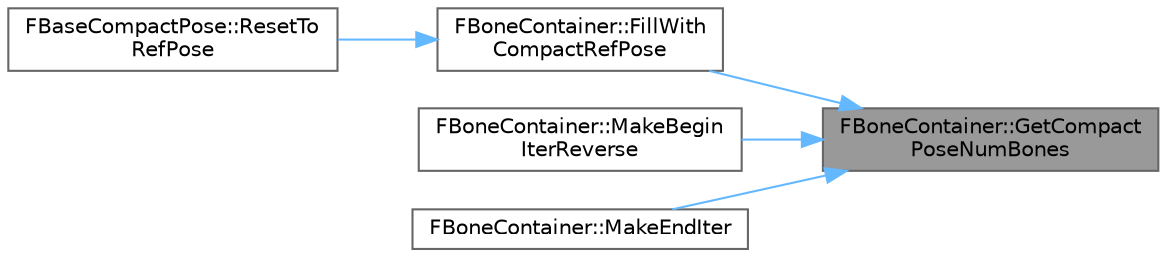 digraph "FBoneContainer::GetCompactPoseNumBones"
{
 // INTERACTIVE_SVG=YES
 // LATEX_PDF_SIZE
  bgcolor="transparent";
  edge [fontname=Helvetica,fontsize=10,labelfontname=Helvetica,labelfontsize=10];
  node [fontname=Helvetica,fontsize=10,shape=box,height=0.2,width=0.4];
  rankdir="RL";
  Node1 [id="Node000001",label="FBoneContainer::GetCompact\lPoseNumBones",height=0.2,width=0.4,color="gray40", fillcolor="grey60", style="filled", fontcolor="black",tooltip=" "];
  Node1 -> Node2 [id="edge1_Node000001_Node000002",dir="back",color="steelblue1",style="solid",tooltip=" "];
  Node2 [id="Node000002",label="FBoneContainer::FillWith\lCompactRefPose",height=0.2,width=0.4,color="grey40", fillcolor="white", style="filled",URL="$d2/d4f/structFBoneContainer.html#ad626784f017191f09700d63867a763ab",tooltip=" "];
  Node2 -> Node3 [id="edge2_Node000002_Node000003",dir="back",color="steelblue1",style="solid",tooltip=" "];
  Node3 [id="Node000003",label="FBaseCompactPose::ResetTo\lRefPose",height=0.2,width=0.4,color="grey40", fillcolor="white", style="filled",URL="$d0/ded/structFBaseCompactPose.html#ad29e059fd97668503d14c3c2b7d16d41",tooltip=" "];
  Node1 -> Node4 [id="edge3_Node000001_Node000004",dir="back",color="steelblue1",style="solid",tooltip=" "];
  Node4 [id="Node000004",label="FBoneContainer::MakeBegin\lIterReverse",height=0.2,width=0.4,color="grey40", fillcolor="white", style="filled",URL="$d2/d4f/structFBoneContainer.html#a519a8a07ad9ddfa1dd743f815c578778",tooltip=" "];
  Node1 -> Node5 [id="edge4_Node000001_Node000005",dir="back",color="steelblue1",style="solid",tooltip=" "];
  Node5 [id="Node000005",label="FBoneContainer::MakeEndIter",height=0.2,width=0.4,color="grey40", fillcolor="white", style="filled",URL="$d2/d4f/structFBoneContainer.html#a27f3b21c50202a3b5c30de3496e1efd3",tooltip=" "];
}
